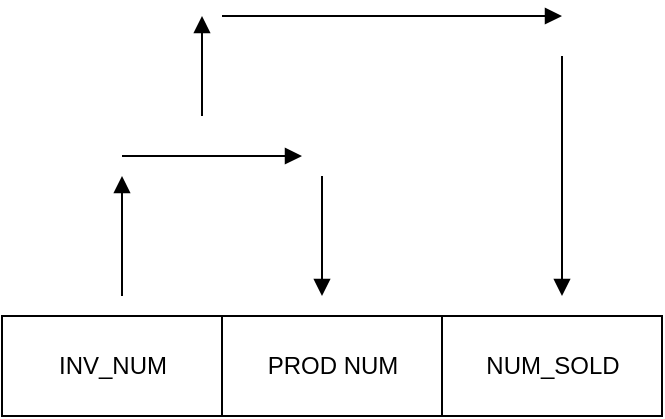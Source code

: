<mxfile version="15.8.6" type="device"><diagram id="8nxTylZHJIf6H9jlkopz" name="Page-1"><mxGraphModel dx="868" dy="482" grid="1" gridSize="10" guides="1" tooltips="1" connect="1" arrows="1" fold="1" page="1" pageScale="1" pageWidth="850" pageHeight="1100" math="0" shadow="0"><root><mxCell id="0"/><mxCell id="1" parent="0"/><mxCell id="WZ-v4TtEzFWqAwepmlAr-2" value="INV_NUM" style="html=1;" vertex="1" parent="1"><mxGeometry x="140" y="210" width="110" height="50" as="geometry"/></mxCell><mxCell id="WZ-v4TtEzFWqAwepmlAr-3" value="PROD NUM" style="html=1;" vertex="1" parent="1"><mxGeometry x="250" y="210" width="110" height="50" as="geometry"/></mxCell><mxCell id="WZ-v4TtEzFWqAwepmlAr-4" value="NUM_SOLD" style="html=1;" vertex="1" parent="1"><mxGeometry x="360" y="210" width="110" height="50" as="geometry"/></mxCell><mxCell id="WZ-v4TtEzFWqAwepmlAr-6" value="" style="html=1;verticalAlign=bottom;endArrow=block;rounded=0;" edge="1" parent="1"><mxGeometry width="80" relative="1" as="geometry"><mxPoint x="200" y="200" as="sourcePoint"/><mxPoint x="200" y="140" as="targetPoint"/></mxGeometry></mxCell><mxCell id="WZ-v4TtEzFWqAwepmlAr-8" value="" style="html=1;verticalAlign=bottom;endArrow=block;rounded=0;" edge="1" parent="1"><mxGeometry width="80" relative="1" as="geometry"><mxPoint x="200" y="130" as="sourcePoint"/><mxPoint x="290" y="130" as="targetPoint"/></mxGeometry></mxCell><mxCell id="WZ-v4TtEzFWqAwepmlAr-9" value="" style="html=1;verticalAlign=bottom;endArrow=block;rounded=0;" edge="1" parent="1"><mxGeometry x="-0.6" y="20" width="80" relative="1" as="geometry"><mxPoint x="300" y="140" as="sourcePoint"/><mxPoint x="300" y="200" as="targetPoint"/><mxPoint as="offset"/></mxGeometry></mxCell><mxCell id="WZ-v4TtEzFWqAwepmlAr-10" value="" style="html=1;verticalAlign=bottom;endArrow=block;rounded=0;" edge="1" parent="1"><mxGeometry x="-0.75" y="30" width="80" relative="1" as="geometry"><mxPoint x="240" y="110" as="sourcePoint"/><mxPoint x="240" y="60" as="targetPoint"/><mxPoint as="offset"/></mxGeometry></mxCell><mxCell id="WZ-v4TtEzFWqAwepmlAr-11" value="" style="html=1;verticalAlign=bottom;endArrow=block;rounded=0;" edge="1" parent="1"><mxGeometry width="80" relative="1" as="geometry"><mxPoint x="250" y="60" as="sourcePoint"/><mxPoint x="420" y="60" as="targetPoint"/></mxGeometry></mxCell><mxCell id="WZ-v4TtEzFWqAwepmlAr-12" value="" style="html=1;verticalAlign=bottom;endArrow=block;rounded=0;" edge="1" parent="1"><mxGeometry x="-0.167" y="20" width="80" relative="1" as="geometry"><mxPoint x="420" y="80" as="sourcePoint"/><mxPoint x="420" y="200" as="targetPoint"/><mxPoint as="offset"/></mxGeometry></mxCell></root></mxGraphModel></diagram></mxfile>